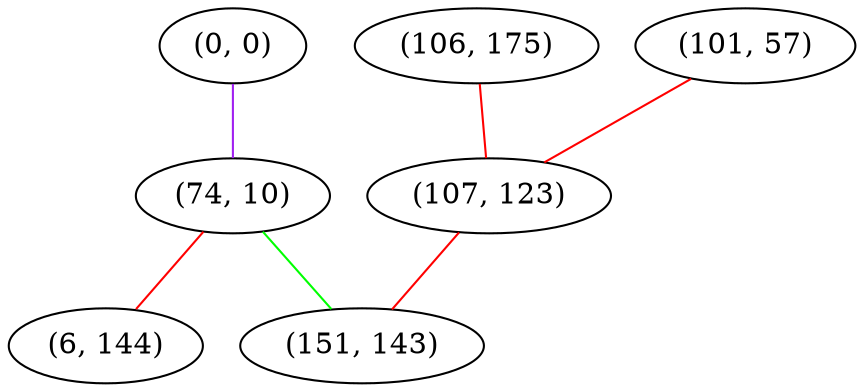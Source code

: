 graph "" {
"(0, 0)";
"(74, 10)";
"(106, 175)";
"(101, 57)";
"(107, 123)";
"(6, 144)";
"(151, 143)";
"(0, 0)" -- "(74, 10)"  [color=purple, key=0, weight=4];
"(74, 10)" -- "(6, 144)"  [color=red, key=0, weight=1];
"(74, 10)" -- "(151, 143)"  [color=green, key=0, weight=2];
"(106, 175)" -- "(107, 123)"  [color=red, key=0, weight=1];
"(101, 57)" -- "(107, 123)"  [color=red, key=0, weight=1];
"(107, 123)" -- "(151, 143)"  [color=red, key=0, weight=1];
}
